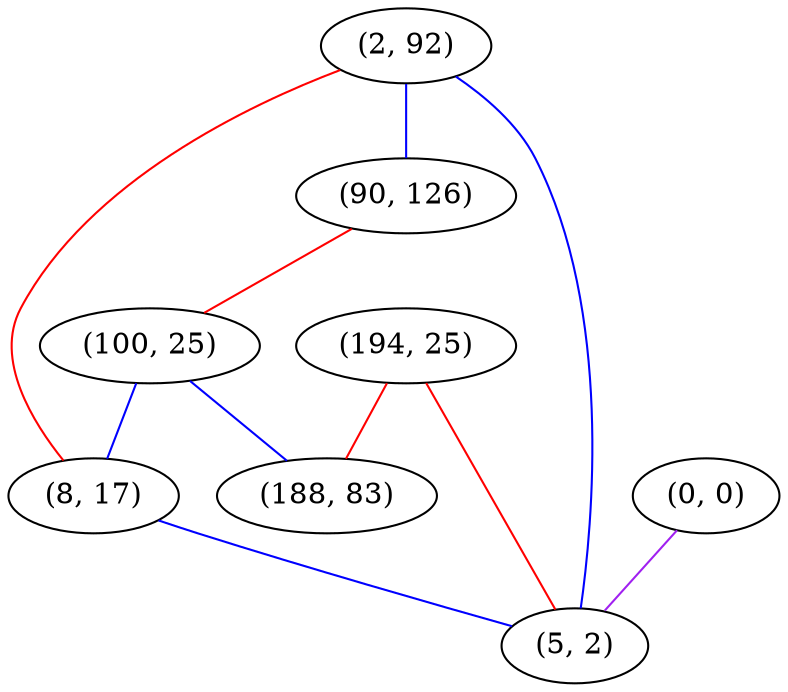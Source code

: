 graph "" {
"(0, 0)";
"(2, 92)";
"(90, 126)";
"(100, 25)";
"(194, 25)";
"(8, 17)";
"(5, 2)";
"(188, 83)";
"(0, 0)" -- "(5, 2)"  [color=purple, key=0, weight=4];
"(2, 92)" -- "(8, 17)"  [color=red, key=0, weight=1];
"(2, 92)" -- "(90, 126)"  [color=blue, key=0, weight=3];
"(2, 92)" -- "(5, 2)"  [color=blue, key=0, weight=3];
"(90, 126)" -- "(100, 25)"  [color=red, key=0, weight=1];
"(100, 25)" -- "(8, 17)"  [color=blue, key=0, weight=3];
"(100, 25)" -- "(188, 83)"  [color=blue, key=0, weight=3];
"(194, 25)" -- "(5, 2)"  [color=red, key=0, weight=1];
"(194, 25)" -- "(188, 83)"  [color=red, key=0, weight=1];
"(8, 17)" -- "(5, 2)"  [color=blue, key=0, weight=3];
}
